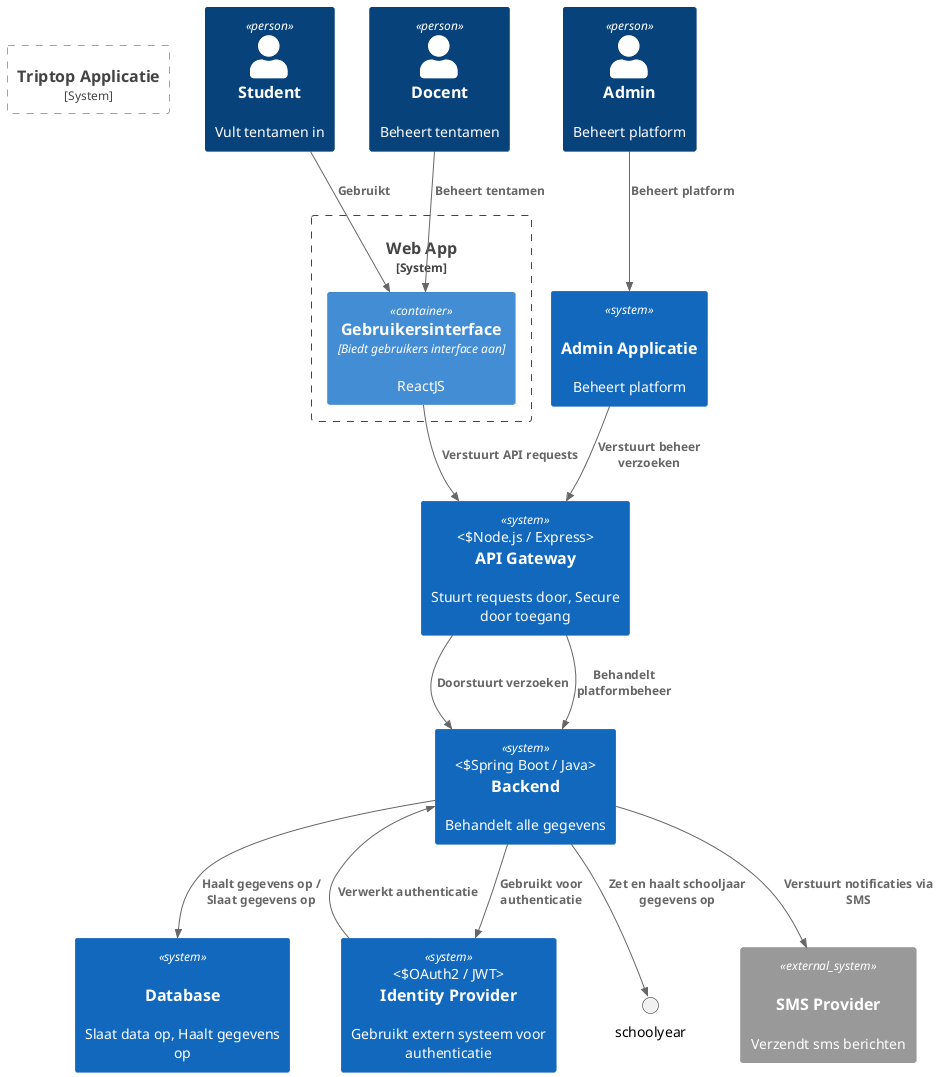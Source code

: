 @startuml
!include <C4/C4_Container>

LAYOUT_TOP_DOWN()

Person(student, "Student", "Vult tentamen in")
Person(docent, "Docent", "Beheert tentamen")
Person(admin, "Admin", "Beheert platform")

System_Boundary(webApp, "Web App") {
    Container(webAppInterface, "Gebruikersinterface", "Biedt gebruikers interface aan", "ReactJS")
}



System_Boundary(TripApp, "Triptop Applicatie") {


}

System(apiGateway, "API Gateway", "Stuurt requests door, Secure door toegang", "Node.js / Express")
System(backend, "Backend", "Behandelt alle gegevens", "Spring Boot / Java")
System(database, "Database", "Slaat data op, Haalt gegevens op", "MySQL")
System(identityProvider, "Identity Provider", "Gebruikt extern systeem voor authenticatie", "OAuth2 / JWT")
System(adminApp, "Admin Applicatie", "Beheert platform", "ReactJS")

Rel(student, webAppInterface, "Gebruikt")
Rel(docent, webAppInterface, "Beheert tentamen")
Rel(webAppInterface, apiGateway, "Verstuurt API requests")
Rel(apiGateway, backend, "Doorstuurt verzoeken")
Rel(backend, database, "Haalt gegevens op / Slaat gegevens op")
Rel(backend, identityProvider, "Gebruikt voor authenticatie")
Rel(backend, schoolyear, "Zet en haalt schooljaar gegevens op")
Rel(admin, adminApp, "Beheert platform")
Rel(adminApp, apiGateway, "Verstuurt beheer verzoeken")
Rel(apiGateway, backend, "Behandelt platformbeheer")
Rel(identityProvider, backend, "Verwerkt authenticatie")

System_Ext(smsProvider, "SMS Provider", "Verzendt sms berichten", "Twilio")
Rel(backend, smsProvider, "Verstuurt notificaties via SMS")

@enduml
